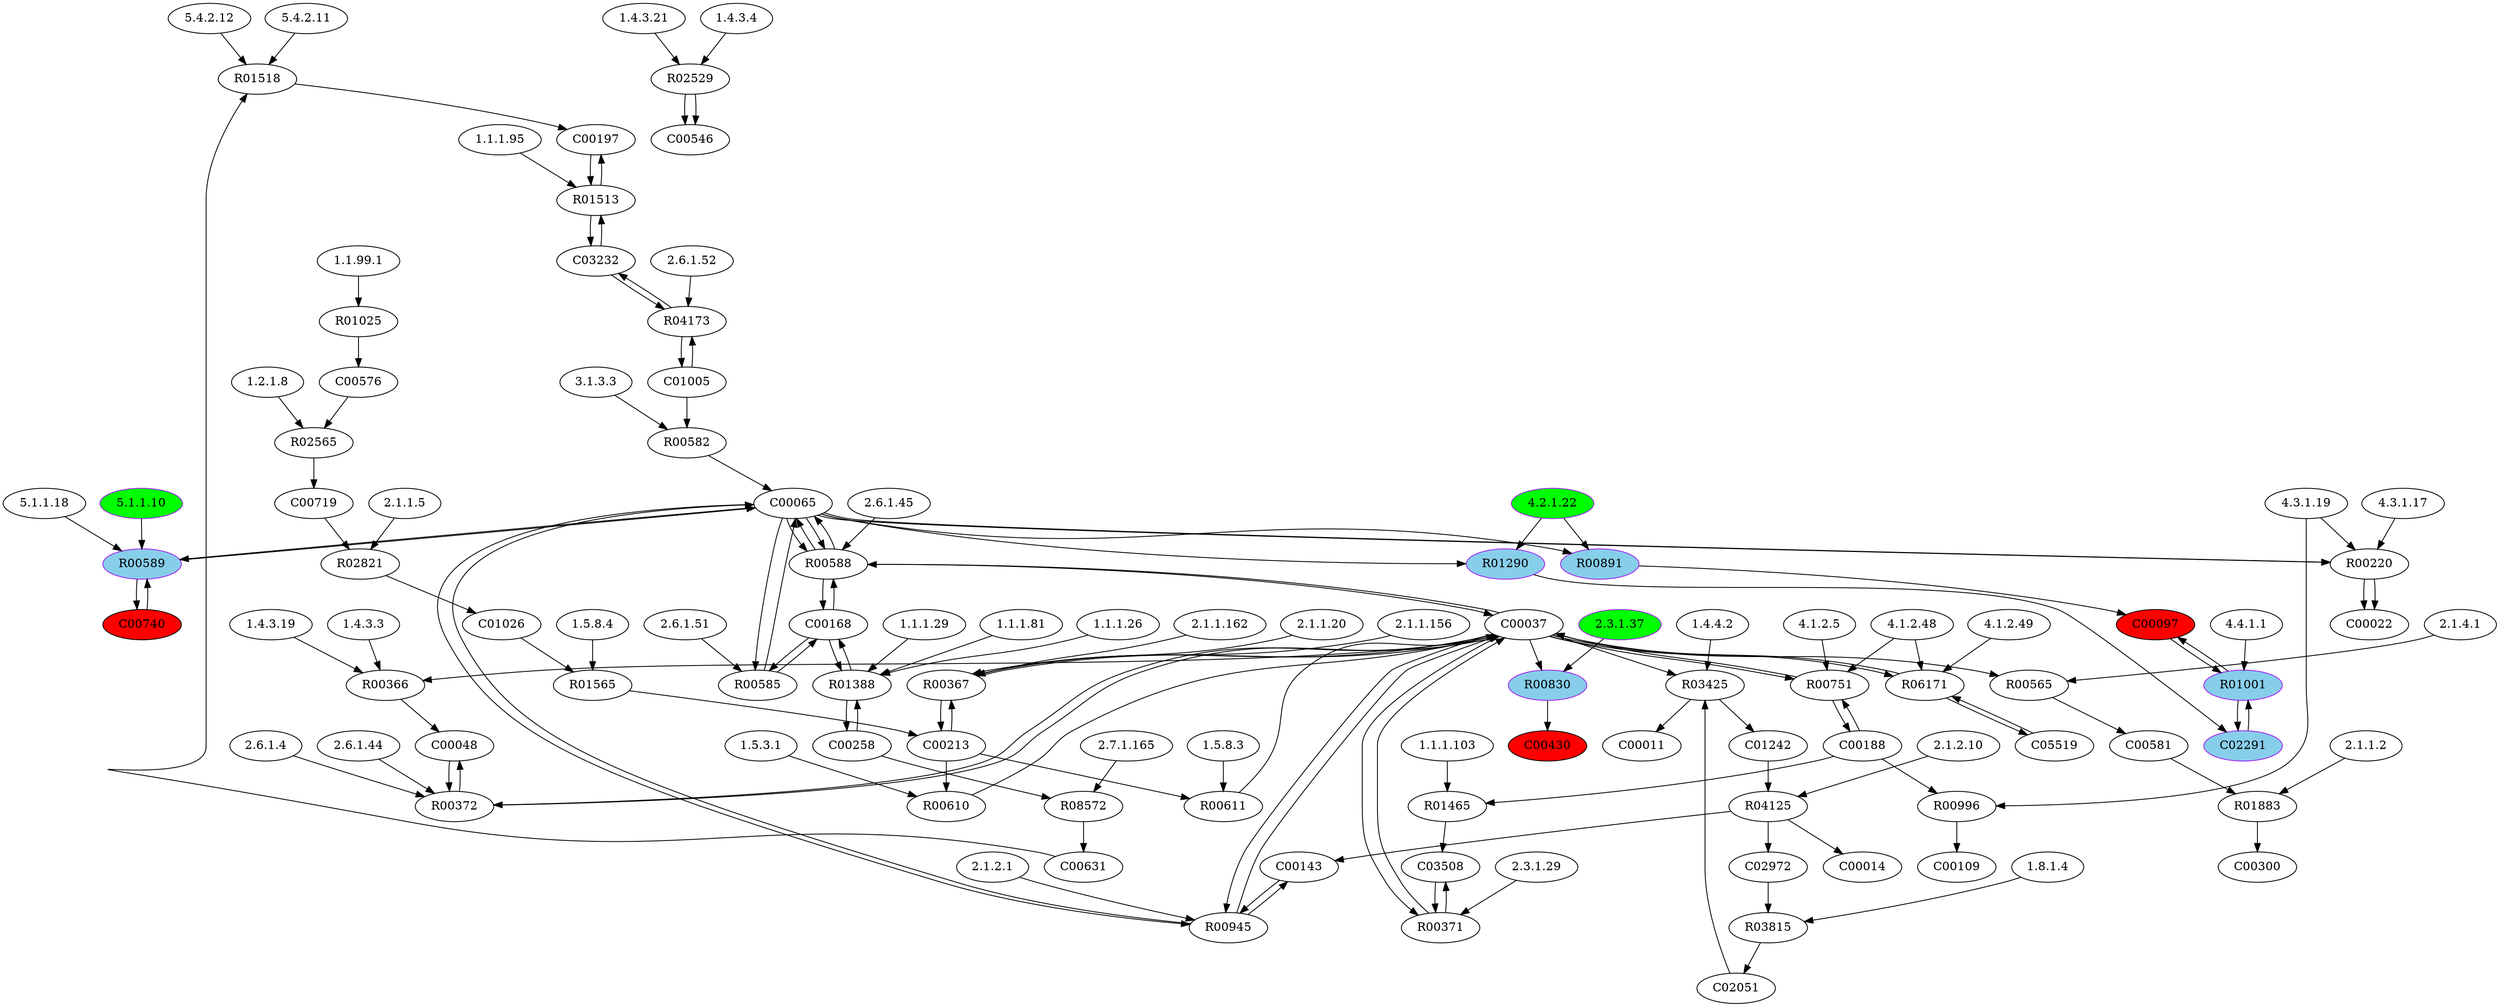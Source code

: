 digraph G {
"5.4.2.12" [type=E];
"2.3.1.37" [color=purple, fillcolor=green, style=filled, type=E];
"3.1.3.3" [type=E];
"4.4.1.1" [type=E];
"2.6.1.51" [type=E];
"1.4.3.19" [type=E];
"1.5.8.4" [type=E];
"5.1.1.18" [type=E];
"4.1.2.48" [type=E];
"2.1.1.5" [type=E];
"1.1.1.95" [type=E];
"2.1.1.156" [type=E];
"1.8.1.4" [type=E];
"2.1.1.162" [type=E];
"1.2.1.8" [type=E];
"2.1.1.20" [type=E];
"2.1.1.2" [type=E];
"1.1.1.29" [type=E];
"2.6.1.52" [type=E];
"4.3.1.19" [type=E];
"1.1.1.103" [type=E];
"1.5.3.1" [type=E];
"1.4.3.21" [type=E];
"1.5.8.3" [type=E];
"2.6.1.45" [type=E];
"1.4.3.4" [type=E];
"2.6.1.44" [type=E];
"2.7.1.165" [type=E];
"2.6.1.4" [type=E];
"5.1.1.10" [color=purple, fillcolor=green, style=filled, type=E];
"2.1.2.1" [type=E];
"4.3.1.17" [type=E];
"4.1.2.5" [type=E];
"2.1.2.10" [type=E];
"4.2.1.22" [color=purple, fillcolor=green, style=filled, type=E];
"4.1.2.49" [type=E];
"1.1.1.81" [type=E];
"2.1.4.1" [type=E];
"1.4.4.2" [type=E];
"1.1.99.1" [type=E];
"2.3.1.29" [type=E];
"1.1.1.26" [type=E];
"5.4.2.11" [type=E];
"1.4.3.3" [type=E];
R01565 [type=R];
R00366 [type=R];
R01518 [type=R];
R01001 [color=purple, fillcolor=skyblue, style=filled, type=R];
R01883 [type=R];
R03815 [type=R];
R00372 [type=R];
R06171 [type=R];
R00589 [color=purple, fillcolor=skyblue, style=filled, type=R];
R00582 [type=R];
R08572 [type=R];
R00830 [color=purple, fillcolor=skyblue, style=filled, type=R];
R00565 [type=R];
R00367 [type=R];
R04173 [type=R];
R01025 [type=R];
R03425 [type=R];
R01465 [type=R];
R00220 [type=R];
R00611 [type=R];
R00751 [type=R];
R00891 [color=purple, fillcolor=skyblue, style=filled, type=R];
R00371 [type=R];
R00588 [type=R];
R00945 [type=R];
R02821 [type=R];
R01513 [type=R];
R02565 [type=R];
R00585 [type=R];
R00996 [type=R];
R01388 [type=R];
R02529 [type=R];
R00610 [type=R];
R04125 [type=R];
R01290 [color=purple, fillcolor=skyblue, style=filled, type=R];
C02291 [color=purple, fillcolor=skyblue, style=filled, type=C];
C03508 [type=C];
C00143 [type=C];
C00011 [type=C];
C02051 [type=C];
C01026 [type=C];
C00213 [type=C];
C00740 [fillcolor=red, style=filled, type=C];
C00719 [type=C];
C00430 [fillcolor=red, style=filled, type=C];
C00197 [type=C];
C00631 [type=C];
C00168 [type=C];
C00048 [type=C];
C02972 [type=C];
C00014 [type=C];
C00576 [type=C];
C05519 [type=C];
C00022 [type=C];
C00065 [type=C];
C00300 [type=C];
C00581 [type=C];
C00097 [fillcolor=red, style=filled, type=C];
C01005 [type=C];
C00546 [type=C];
C00188 [type=C];
C00258 [type=C];
C01242 [type=C];
C03232 [type=C];
C00037 [type=C];
C00109 [type=C];
C00065 -> R00589;
R00589 -> C00065;
R00589 -> C00740;
C00740 -> R00589;
R01025 -> C00576;
C00576 -> R02565;
R02565 -> C00719;
C00719 -> R02821;
R02821 -> C01026;
C00065 -> R00588;
R00588 -> C00065;
R00588 -> C00037;
C00037 -> R00588;
C00065 -> R00585;
R00585 -> C00065;
R00585 -> C00168;
C00168 -> R00585;
C00581 -> R01883;
R01883 -> C00300;
C00197 -> R01513;
R01513 -> C00197;
R01513 -> C03232;
C03232 -> R01513;
C01026 -> R01565;
R01565 -> C00213;
C00065 -> R01290;
R01290 -> C02291;
C02291 -> R01001;
R01001 -> C02291;
R01001 -> C00097;
C00097 -> R01001;
C00037 -> R06171;
R06171 -> C00037;
R06171 -> C05519;
C05519 -> R06171;
C00037 -> R00565;
R00565 -> C00581;
C01005 -> R04173;
R04173 -> C01005;
R04173 -> C03232;
C03232 -> R04173;
C00213 -> R00610;
R00610 -> C00037;
C00213 -> R00611;
R00611 -> C00037;
C01005 -> R00582;
R00582 -> C00065;
C00143 -> R00945;
R00945 -> C00143;
C00037 -> R00945;
R00945 -> C00037;
R00945 -> C00065;
C00065 -> R00945;
C00188 -> R00996;
R00996 -> C00109;
C00188 -> R00751;
R00751 -> C00188;
R00751 -> C00037;
C00037 -> R00751;
C00037 -> R00366;
R00366 -> C00048;
C00188 -> R01465;
R01465 -> C03508;
C00037 -> R00371;
R00371 -> C00037;
R00371 -> C03508;
C03508 -> R00371;
C00065 -> R00220;
R00220 -> C00022;
C00037 -> R03425;
C02051 -> R03425;
R03425 -> C01242;
R03425 -> C00011;
C00037 -> R00830;
R00830 -> C00430;
R02529 -> C00546;
C00258 -> R01388;
R01388 -> C00258;
R01388 -> C00168;
C00168 -> R01388;
R02529 -> C00546;
C01242 -> R04125;
R04125 -> C00143;
R04125 -> C00014;
R04125 -> C02972;
C02972 -> R03815;
R03815 -> C02051;
C00037 -> R00367;
R00367 -> C00037;
R00367 -> C00213;
C00213 -> R00367;
C00065 -> R00220;
R00220 -> C00022;
C00065 -> R00588;
R00588 -> C00065;
R00588 -> C00168;
C00168 -> R00588;
C00065 -> R00891;
R00891 -> C00097;
C00037 -> R00372;
R00372 -> C00037;
R00372 -> C00048;
C00048 -> R00372;
C00258 -> R08572;
R08572 -> C00631;
C00631 -> R01518;
R01518 -> C00197;
"1.5.8.4" -> R01565;
"1.4.3.3" -> R00366;
"1.4.3.19" -> R00366;
"5.4.2.11" -> R01518;
"5.4.2.12" -> R01518;
"4.4.1.1" -> R01001;
"2.1.1.2" -> R01883;
"1.8.1.4" -> R03815;
"2.6.1.4" -> R00372;
"2.6.1.44" -> R00372;
"4.1.2.48" -> R06171;
"4.1.2.49" -> R06171;
"5.1.1.10" -> R00589;
"5.1.1.18" -> R00589;
"3.1.3.3" -> R00582;
"2.7.1.165" -> R08572;
"2.3.1.37" -> R00830;
"2.1.4.1" -> R00565;
"2.1.1.20" -> R00367;
"2.1.1.156" -> R00367;
"2.1.1.162" -> R00367;
"2.6.1.52" -> R04173;
"1.1.99.1" -> R01025;
"1.4.4.2" -> R03425;
"1.1.1.103" -> R01465;
"4.3.1.17" -> R00220;
"4.3.1.19" -> R00220;
"1.5.8.3" -> R00611;
"4.1.2.5" -> R00751;
"4.1.2.48" -> R00751;
"4.2.1.22" -> R00891;
"2.3.1.29" -> R00371;
"2.6.1.45" -> R00588;
"2.1.2.1" -> R00945;
"2.1.1.5" -> R02821;
"1.1.1.95" -> R01513;
"1.2.1.8" -> R02565;
"2.6.1.51" -> R00585;
"4.3.1.19" -> R00996;
"1.1.1.26" -> R01388;
"1.1.1.29" -> R01388;
"1.1.1.81" -> R01388;
"1.4.3.4" -> R02529;
"1.4.3.21" -> R02529;
"1.5.3.1" -> R00610;
"2.1.2.10" -> R04125;
"4.2.1.22" -> R01290;
}
